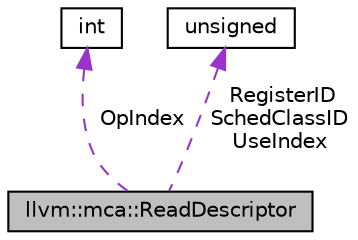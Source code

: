 digraph "llvm::mca::ReadDescriptor"
{
 // LATEX_PDF_SIZE
  bgcolor="transparent";
  edge [fontname="Helvetica",fontsize="10",labelfontname="Helvetica",labelfontsize="10"];
  node [fontname="Helvetica",fontsize="10",shape="box"];
  Node1 [label="llvm::mca::ReadDescriptor",height=0.2,width=0.4,color="black", fillcolor="grey75", style="filled", fontcolor="black",tooltip="A register read descriptor."];
  Node2 -> Node1 [dir="back",color="darkorchid3",fontsize="10",style="dashed",label=" OpIndex" ,fontname="Helvetica"];
  Node2 [label="int",height=0.2,width=0.4,color="black",tooltip=" "];
  Node3 -> Node1 [dir="back",color="darkorchid3",fontsize="10",style="dashed",label=" RegisterID\nSchedClassID\nUseIndex" ,fontname="Helvetica"];
  Node3 [label="unsigned",height=0.2,width=0.4,color="black",URL="$classunsigned.html",tooltip=" "];
}
